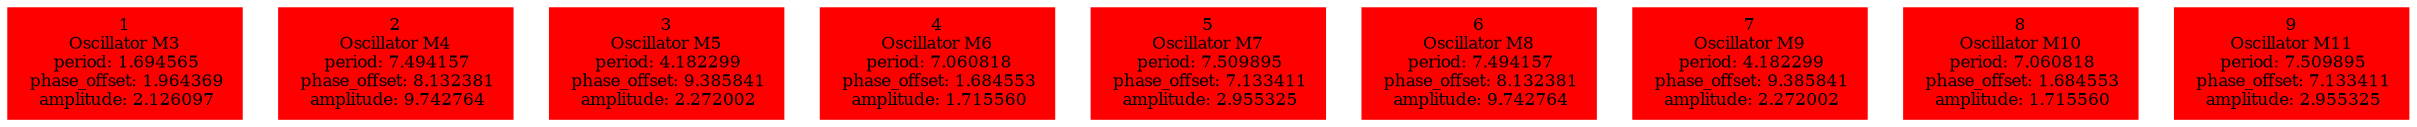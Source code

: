  digraph g{ forcelabels=true;
1 [label=<1<BR />Oscillator M3<BR /> period: 1.694565<BR /> phase_offset: 1.964369<BR /> amplitude: 2.126097>, shape=box,color=red,style=filled,fontsize=8];2 [label=<2<BR />Oscillator M4<BR /> period: 7.494157<BR /> phase_offset: 8.132381<BR /> amplitude: 9.742764>, shape=box,color=red,style=filled,fontsize=8];3 [label=<3<BR />Oscillator M5<BR /> period: 4.182299<BR /> phase_offset: 9.385841<BR /> amplitude: 2.272002>, shape=box,color=red,style=filled,fontsize=8];4 [label=<4<BR />Oscillator M6<BR /> period: 7.060818<BR /> phase_offset: 1.684553<BR /> amplitude: 1.715560>, shape=box,color=red,style=filled,fontsize=8];5 [label=<5<BR />Oscillator M7<BR /> period: 7.509895<BR /> phase_offset: 7.133411<BR /> amplitude: 2.955325>, shape=box,color=red,style=filled,fontsize=8];6 [label=<6<BR />Oscillator M8<BR /> period: 7.494157<BR /> phase_offset: 8.132381<BR /> amplitude: 9.742764>, shape=box,color=red,style=filled,fontsize=8];7 [label=<7<BR />Oscillator M9<BR /> period: 4.182299<BR /> phase_offset: 9.385841<BR /> amplitude: 2.272002>, shape=box,color=red,style=filled,fontsize=8];8 [label=<8<BR />Oscillator M10<BR /> period: 7.060818<BR /> phase_offset: 1.684553<BR /> amplitude: 1.715560>, shape=box,color=red,style=filled,fontsize=8];9 [label=<9<BR />Oscillator M11<BR /> period: 7.509895<BR /> phase_offset: 7.133411<BR /> amplitude: 2.955325>, shape=box,color=red,style=filled,fontsize=8]; }
